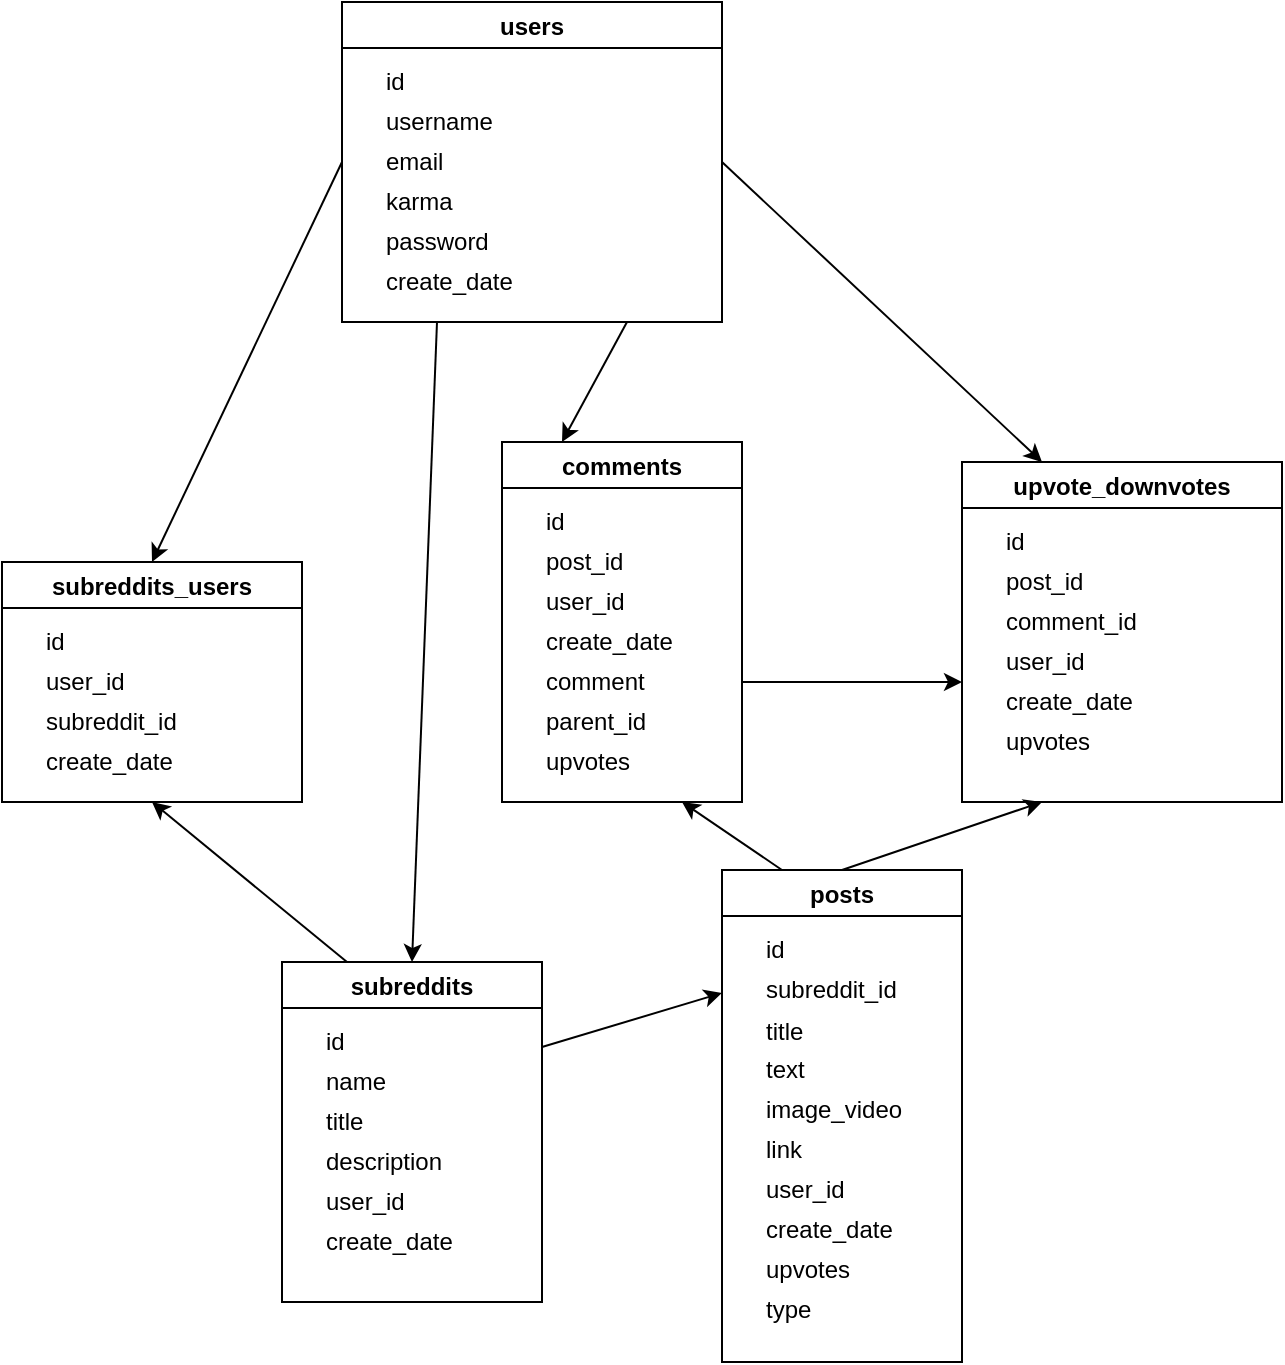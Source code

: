 <mxfile version="13.1.3">
    <diagram id="6hGFLwfOUW9BJ-s0fimq" name="Page-1">
        <mxGraphModel dx="735" dy="500" grid="1" gridSize="10" guides="1" tooltips="1" connect="1" arrows="1" fold="1" page="1" pageScale="1" pageWidth="827" pageHeight="1169" math="0" shadow="0">
            <root>
                <mxCell id="0"/>
                <mxCell id="1" parent="0"/>
                <mxCell id="4" value="" style="endArrow=classic;html=1;exitX=0.25;exitY=1;exitDx=0;exitDy=0;entryX=0.5;entryY=0;entryDx=0;entryDy=0;" parent="1" source="26" target="35" edge="1">
                    <mxGeometry width="50" height="50" relative="1" as="geometry">
                        <mxPoint x="510" y="860" as="sourcePoint"/>
                        <mxPoint x="370" y="550" as="targetPoint"/>
                    </mxGeometry>
                </mxCell>
                <mxCell id="6" value="" style="endArrow=classic;html=1;entryX=0;entryY=0.25;entryDx=0;entryDy=0;exitX=1;exitY=0.25;exitDx=0;exitDy=0;" parent="1" source="35" target="55" edge="1">
                    <mxGeometry width="50" height="50" relative="1" as="geometry">
                        <mxPoint x="590" y="790" as="sourcePoint"/>
                        <mxPoint x="640" y="740" as="targetPoint"/>
                    </mxGeometry>
                </mxCell>
                <mxCell id="9" value="" style="endArrow=classic;html=1;exitX=0.25;exitY=0;exitDx=0;exitDy=0;entryX=0.75;entryY=1;entryDx=0;entryDy=0;" parent="1" source="55" target="68" edge="1">
                    <mxGeometry width="50" height="50" relative="1" as="geometry">
                        <mxPoint x="590" y="790" as="sourcePoint"/>
                        <mxPoint x="350" y="660" as="targetPoint"/>
                    </mxGeometry>
                </mxCell>
                <mxCell id="10" value="" style="endArrow=classic;html=1;entryX=0.25;entryY=1;entryDx=0;entryDy=0;exitX=0.5;exitY=0;exitDx=0;exitDy=0;" parent="1" source="55" target="76" edge="1">
                    <mxGeometry width="50" height="50" relative="1" as="geometry">
                        <mxPoint x="580" y="650" as="sourcePoint"/>
                        <mxPoint x="640" y="740" as="targetPoint"/>
                    </mxGeometry>
                </mxCell>
                <mxCell id="11" value="" style="endArrow=classic;html=1;entryX=0.25;entryY=0;entryDx=0;entryDy=0;exitX=0.75;exitY=1;exitDx=0;exitDy=0;" parent="1" source="26" target="68" edge="1">
                    <mxGeometry width="50" height="50" relative="1" as="geometry">
                        <mxPoint x="670" y="220" as="sourcePoint"/>
                        <mxPoint x="520" y="300" as="targetPoint"/>
                    </mxGeometry>
                </mxCell>
                <mxCell id="12" value="" style="endArrow=classic;html=1;entryX=0.25;entryY=0;entryDx=0;entryDy=0;exitX=1;exitY=0.5;exitDx=0;exitDy=0;" parent="1" source="26" target="76" edge="1">
                    <mxGeometry width="50" height="50" relative="1" as="geometry">
                        <mxPoint x="590" y="600" as="sourcePoint"/>
                        <mxPoint x="640" y="550" as="targetPoint"/>
                    </mxGeometry>
                </mxCell>
                <mxCell id="14" value="" style="endArrow=classic;html=1;exitX=0.25;exitY=0;exitDx=0;exitDy=0;entryX=0.5;entryY=1;entryDx=0;entryDy=0;" parent="1" source="35" target="42" edge="1">
                    <mxGeometry width="50" height="50" relative="1" as="geometry">
                        <mxPoint x="590" y="600" as="sourcePoint"/>
                        <mxPoint x="260" y="570" as="targetPoint"/>
                    </mxGeometry>
                </mxCell>
                <mxCell id="15" value="" style="endArrow=classic;html=1;exitX=0;exitY=0.5;exitDx=0;exitDy=0;entryX=0.5;entryY=0;entryDx=0;entryDy=0;" parent="1" source="26" target="42" edge="1">
                    <mxGeometry width="50" height="50" relative="1" as="geometry">
                        <mxPoint x="270" y="390" as="sourcePoint"/>
                        <mxPoint x="200" y="430" as="targetPoint"/>
                    </mxGeometry>
                </mxCell>
                <mxCell id="16" value="" style="endArrow=classic;html=1;" parent="1" edge="1">
                    <mxGeometry width="50" height="50" relative="1" as="geometry">
                        <mxPoint x="480" y="490" as="sourcePoint"/>
                        <mxPoint x="590" y="490" as="targetPoint"/>
                    </mxGeometry>
                </mxCell>
                <mxCell id="26" value="users" style="swimlane;" parent="1" vertex="1">
                    <mxGeometry x="280" y="150" width="190" height="160" as="geometry">
                        <mxRectangle x="530" y="330" width="90" height="23" as="alternateBounds"/>
                    </mxGeometry>
                </mxCell>
                <mxCell id="27" value="id" style="text;html=1;strokeColor=none;fillColor=none;align=left;verticalAlign=middle;whiteSpace=wrap;rounded=0;" parent="26" vertex="1">
                    <mxGeometry x="20" y="30" width="40" height="20" as="geometry"/>
                </mxCell>
                <mxCell id="28" value="username" style="text;html=1;strokeColor=none;fillColor=none;align=left;verticalAlign=middle;whiteSpace=wrap;rounded=0;" parent="26" vertex="1">
                    <mxGeometry x="20" y="50" width="170" height="20" as="geometry"/>
                </mxCell>
                <mxCell id="31" value="email" style="text;html=1;strokeColor=none;fillColor=none;align=left;verticalAlign=middle;whiteSpace=wrap;rounded=0;" parent="26" vertex="1">
                    <mxGeometry x="20" y="70" width="170" height="20" as="geometry"/>
                </mxCell>
                <mxCell id="33" value="karma" style="text;html=1;strokeColor=none;fillColor=none;align=left;verticalAlign=middle;whiteSpace=wrap;rounded=0;" parent="26" vertex="1">
                    <mxGeometry x="20" y="90" width="170" height="20" as="geometry"/>
                </mxCell>
                <mxCell id="34" value="create_date" style="text;html=1;strokeColor=none;fillColor=none;align=left;verticalAlign=middle;whiteSpace=wrap;rounded=0;" parent="26" vertex="1">
                    <mxGeometry x="20" y="130" width="170" height="20" as="geometry"/>
                </mxCell>
                <mxCell id="87" value="password" style="text;html=1;strokeColor=none;fillColor=none;align=left;verticalAlign=middle;whiteSpace=wrap;rounded=0;" parent="26" vertex="1">
                    <mxGeometry x="20" y="110" width="170" height="20" as="geometry"/>
                </mxCell>
                <mxCell id="35" value="subreddits" style="swimlane;" parent="1" vertex="1">
                    <mxGeometry x="250" y="630" width="130" height="170" as="geometry">
                        <mxRectangle x="530" y="330" width="90" height="23" as="alternateBounds"/>
                    </mxGeometry>
                </mxCell>
                <mxCell id="36" value="id" style="text;html=1;strokeColor=none;fillColor=none;align=left;verticalAlign=middle;whiteSpace=wrap;rounded=0;" parent="35" vertex="1">
                    <mxGeometry x="20" y="30" width="40" height="20" as="geometry"/>
                </mxCell>
                <mxCell id="37" value="name" style="text;html=1;strokeColor=none;fillColor=none;align=left;verticalAlign=middle;whiteSpace=wrap;rounded=0;" parent="35" vertex="1">
                    <mxGeometry x="20" y="50" width="170" height="20" as="geometry"/>
                </mxCell>
                <mxCell id="38" value="user_id" style="text;html=1;strokeColor=none;fillColor=none;align=left;verticalAlign=middle;whiteSpace=wrap;rounded=0;" parent="35" vertex="1">
                    <mxGeometry x="20" y="110" width="170" height="20" as="geometry"/>
                </mxCell>
                <mxCell id="41" value="create_date" style="text;html=1;strokeColor=none;fillColor=none;align=left;verticalAlign=middle;whiteSpace=wrap;rounded=0;" parent="35" vertex="1">
                    <mxGeometry x="20" y="130" width="170" height="20" as="geometry"/>
                </mxCell>
                <mxCell id="89" value="description" style="text;html=1;strokeColor=none;fillColor=none;align=left;verticalAlign=middle;whiteSpace=wrap;rounded=0;" vertex="1" parent="35">
                    <mxGeometry x="20" y="90" width="170" height="20" as="geometry"/>
                </mxCell>
                <mxCell id="90" value="title" style="text;html=1;strokeColor=none;fillColor=none;align=left;verticalAlign=middle;whiteSpace=wrap;rounded=0;" vertex="1" parent="35">
                    <mxGeometry x="20" y="70" width="170" height="20" as="geometry"/>
                </mxCell>
                <mxCell id="42" value="subreddits_users" style="swimlane;" parent="1" vertex="1">
                    <mxGeometry x="110" y="430" width="150" height="120" as="geometry">
                        <mxRectangle x="530" y="330" width="90" height="23" as="alternateBounds"/>
                    </mxGeometry>
                </mxCell>
                <mxCell id="43" value="id" style="text;html=1;strokeColor=none;fillColor=none;align=left;verticalAlign=middle;whiteSpace=wrap;rounded=0;" parent="42" vertex="1">
                    <mxGeometry x="20" y="30" width="40" height="20" as="geometry"/>
                </mxCell>
                <mxCell id="44" value="user_id" style="text;html=1;strokeColor=none;fillColor=none;align=left;verticalAlign=middle;whiteSpace=wrap;rounded=0;" parent="42" vertex="1">
                    <mxGeometry x="20" y="50" width="170" height="20" as="geometry"/>
                </mxCell>
                <mxCell id="45" value="subreddit_id" style="text;html=1;strokeColor=none;fillColor=none;align=left;verticalAlign=middle;whiteSpace=wrap;rounded=0;" parent="42" vertex="1">
                    <mxGeometry x="20" y="70" width="170" height="20" as="geometry"/>
                </mxCell>
                <mxCell id="46" value="create_date" style="text;html=1;strokeColor=none;fillColor=none;align=left;verticalAlign=middle;whiteSpace=wrap;rounded=0;" parent="42" vertex="1">
                    <mxGeometry x="20" y="90" width="170" height="20" as="geometry"/>
                </mxCell>
                <mxCell id="55" value="posts" style="swimlane;" parent="1" vertex="1">
                    <mxGeometry x="470" y="584" width="120" height="246" as="geometry">
                        <mxRectangle x="530" y="330" width="90" height="23" as="alternateBounds"/>
                    </mxGeometry>
                </mxCell>
                <mxCell id="56" value="id" style="text;html=1;strokeColor=none;fillColor=none;align=left;verticalAlign=middle;whiteSpace=wrap;rounded=0;" parent="55" vertex="1">
                    <mxGeometry x="20" y="30" width="40" height="20" as="geometry"/>
                </mxCell>
                <mxCell id="57" value="subreddit_id" style="text;html=1;strokeColor=none;fillColor=none;align=left;verticalAlign=middle;whiteSpace=wrap;rounded=0;" parent="55" vertex="1">
                    <mxGeometry x="20" y="50" width="70" height="20" as="geometry"/>
                </mxCell>
                <mxCell id="58" value="title" style="text;html=1;strokeColor=none;fillColor=none;align=left;verticalAlign=middle;whiteSpace=wrap;rounded=0;" parent="55" vertex="1">
                    <mxGeometry x="20" y="76" width="80" height="10" as="geometry"/>
                </mxCell>
                <mxCell id="59" value="text" style="text;html=1;strokeColor=none;fillColor=none;align=left;verticalAlign=middle;whiteSpace=wrap;rounded=0;" parent="55" vertex="1">
                    <mxGeometry x="20" y="90" width="60" height="20" as="geometry"/>
                </mxCell>
                <mxCell id="62" value="image_video" style="text;html=1;strokeColor=none;fillColor=none;align=left;verticalAlign=middle;whiteSpace=wrap;rounded=0;" parent="55" vertex="1">
                    <mxGeometry x="20" y="110" width="90" height="20" as="geometry"/>
                </mxCell>
                <mxCell id="63" value="link" style="text;html=1;strokeColor=none;fillColor=none;align=left;verticalAlign=middle;whiteSpace=wrap;rounded=0;" parent="55" vertex="1">
                    <mxGeometry x="20" y="130" width="70" height="20" as="geometry"/>
                </mxCell>
                <mxCell id="64" value="user_id" style="text;html=1;strokeColor=none;fillColor=none;align=left;verticalAlign=middle;whiteSpace=wrap;rounded=0;" parent="55" vertex="1">
                    <mxGeometry x="20" y="150" width="80" height="20" as="geometry"/>
                </mxCell>
                <mxCell id="65" value="create_date" style="text;html=1;strokeColor=none;fillColor=none;align=left;verticalAlign=middle;whiteSpace=wrap;rounded=0;" parent="55" vertex="1">
                    <mxGeometry x="20" y="170" width="80" height="20" as="geometry"/>
                </mxCell>
                <mxCell id="66" value="upvotes" style="text;html=1;strokeColor=none;fillColor=none;align=left;verticalAlign=middle;whiteSpace=wrap;rounded=0;" parent="55" vertex="1">
                    <mxGeometry x="20" y="190" width="80" height="20" as="geometry"/>
                </mxCell>
                <mxCell id="84" value="type" style="text;html=1;strokeColor=none;fillColor=none;align=left;verticalAlign=middle;whiteSpace=wrap;rounded=0;" parent="55" vertex="1">
                    <mxGeometry x="20" y="210" width="80" height="20" as="geometry"/>
                </mxCell>
                <mxCell id="68" value="comments" style="swimlane;" parent="1" vertex="1">
                    <mxGeometry x="360" y="370" width="120" height="180" as="geometry">
                        <mxRectangle x="530" y="330" width="90" height="23" as="alternateBounds"/>
                    </mxGeometry>
                </mxCell>
                <mxCell id="69" value="id" style="text;html=1;strokeColor=none;fillColor=none;align=left;verticalAlign=middle;whiteSpace=wrap;rounded=0;" parent="68" vertex="1">
                    <mxGeometry x="20" y="30" width="40" height="20" as="geometry"/>
                </mxCell>
                <mxCell id="70" value="post_id" style="text;html=1;strokeColor=none;fillColor=none;align=left;verticalAlign=middle;whiteSpace=wrap;rounded=0;" parent="68" vertex="1">
                    <mxGeometry x="20" y="50" width="70" height="20" as="geometry"/>
                </mxCell>
                <mxCell id="71" value="user_id" style="text;html=1;strokeColor=none;fillColor=none;align=left;verticalAlign=middle;whiteSpace=wrap;rounded=0;" parent="68" vertex="1">
                    <mxGeometry x="20" y="70" width="60" height="20" as="geometry"/>
                </mxCell>
                <mxCell id="72" value="create_date" style="text;html=1;strokeColor=none;fillColor=none;align=left;verticalAlign=middle;whiteSpace=wrap;rounded=0;" parent="68" vertex="1">
                    <mxGeometry x="20" y="90" width="80" height="20" as="geometry"/>
                </mxCell>
                <mxCell id="73" value="comment" style="text;html=1;strokeColor=none;fillColor=none;align=left;verticalAlign=middle;whiteSpace=wrap;rounded=0;" parent="68" vertex="1">
                    <mxGeometry x="20" y="110" width="70" height="20" as="geometry"/>
                </mxCell>
                <mxCell id="75" value="parent_id" style="text;html=1;strokeColor=none;fillColor=none;align=left;verticalAlign=middle;whiteSpace=wrap;rounded=0;" parent="68" vertex="1">
                    <mxGeometry x="20" y="130" width="70" height="20" as="geometry"/>
                </mxCell>
                <mxCell id="86" value="upvotes" style="text;html=1;strokeColor=none;fillColor=none;align=left;verticalAlign=middle;whiteSpace=wrap;rounded=0;" parent="68" vertex="1">
                    <mxGeometry x="20" y="150" width="70" height="20" as="geometry"/>
                </mxCell>
                <mxCell id="76" value="upvote_downvotes" style="swimlane;startSize=23;" parent="1" vertex="1">
                    <mxGeometry x="590" y="380" width="160" height="170" as="geometry">
                        <mxRectangle x="530" y="330" width="90" height="23" as="alternateBounds"/>
                    </mxGeometry>
                </mxCell>
                <mxCell id="77" value="id" style="text;html=1;strokeColor=none;fillColor=none;align=left;verticalAlign=middle;whiteSpace=wrap;rounded=0;" parent="76" vertex="1">
                    <mxGeometry x="20" y="30" width="40" height="20" as="geometry"/>
                </mxCell>
                <mxCell id="78" value="post_id" style="text;html=1;strokeColor=none;fillColor=none;align=left;verticalAlign=middle;whiteSpace=wrap;rounded=0;" parent="76" vertex="1">
                    <mxGeometry x="20" y="50" width="70" height="20" as="geometry"/>
                </mxCell>
                <mxCell id="79" value="user_id" style="text;html=1;strokeColor=none;fillColor=none;align=left;verticalAlign=middle;whiteSpace=wrap;rounded=0;" parent="76" vertex="1">
                    <mxGeometry x="20" y="90" width="60" height="20" as="geometry"/>
                </mxCell>
                <mxCell id="80" value="create_date" style="text;html=1;strokeColor=none;fillColor=none;align=left;verticalAlign=middle;whiteSpace=wrap;rounded=0;" parent="76" vertex="1">
                    <mxGeometry x="20" y="110" width="80" height="20" as="geometry"/>
                </mxCell>
                <mxCell id="81" value="upvotes" style="text;html=1;strokeColor=none;fillColor=none;align=left;verticalAlign=middle;whiteSpace=wrap;rounded=0;" parent="76" vertex="1">
                    <mxGeometry x="20" y="130" width="70" height="20" as="geometry"/>
                </mxCell>
                <mxCell id="85" value="comment_id" style="text;html=1;strokeColor=none;fillColor=none;align=left;verticalAlign=middle;whiteSpace=wrap;rounded=0;" parent="76" vertex="1">
                    <mxGeometry x="20" y="70" width="70" height="20" as="geometry"/>
                </mxCell>
            </root>
        </mxGraphModel>
    </diagram>
</mxfile>